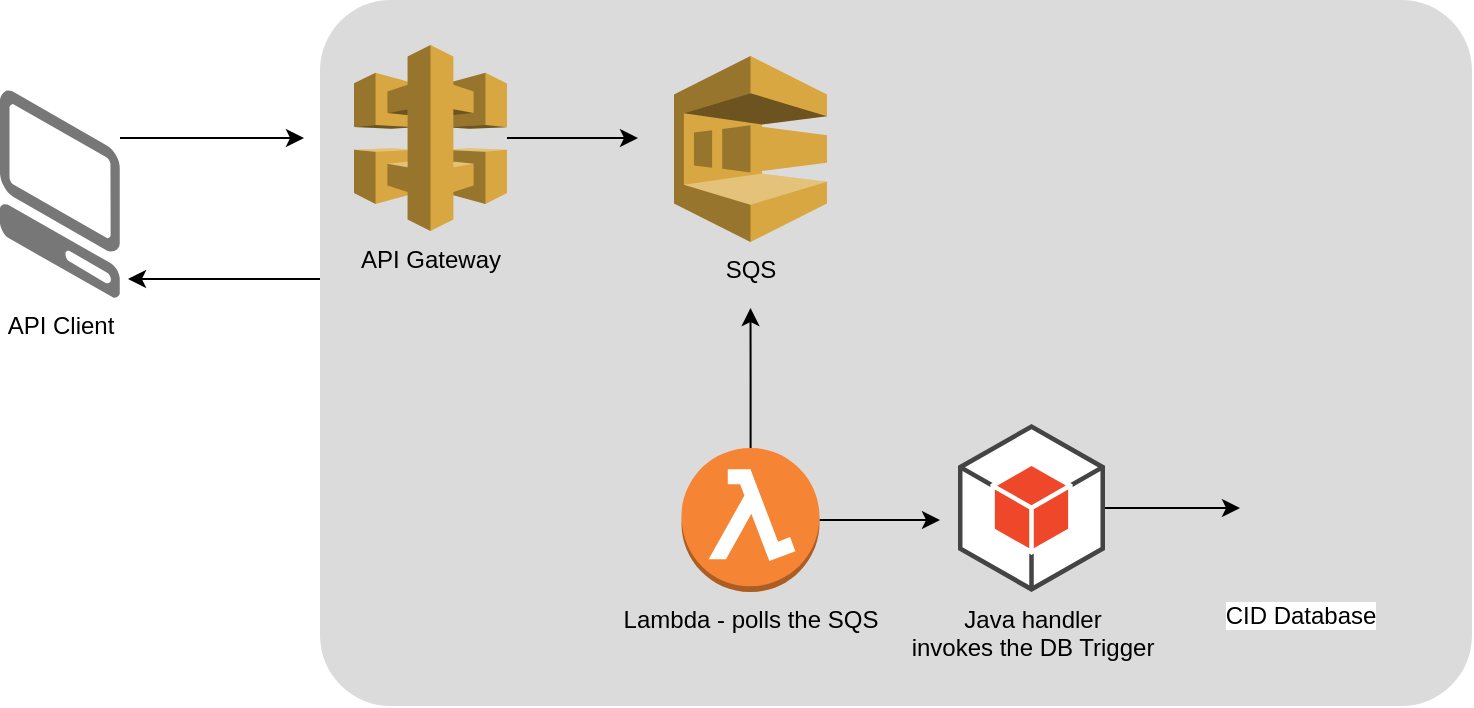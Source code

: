 <mxfile version="13.3.4" type="github">
  <diagram id="zpMAoDZokuJGrb5ff5WB" name="Page-1">
    <mxGraphModel dx="1422" dy="772" grid="0" gridSize="10" guides="1" tooltips="1" connect="1" arrows="1" fold="1" page="1" pageScale="1" pageWidth="850" pageHeight="1100" math="0" shadow="0">
      <root>
        <mxCell id="0" />
        <mxCell id="1" parent="0" />
        <mxCell id="c1I47VE9nOeZF54Ol5Ts-21" style="edgeStyle=orthogonalEdgeStyle;rounded=0;orthogonalLoop=1;jettySize=auto;html=1;" edge="1" parent="1" source="c1I47VE9nOeZF54Ol5Ts-18">
          <mxGeometry relative="1" as="geometry">
            <mxPoint x="127" y="405.5" as="targetPoint" />
            <Array as="points">
              <mxPoint x="175" y="406" />
            </Array>
          </mxGeometry>
        </mxCell>
        <mxCell id="c1I47VE9nOeZF54Ol5Ts-18" value="" style="rounded=1;arcSize=10;strokeColor=none;fillColor=#DBDBDB;" vertex="1" parent="1">
          <mxGeometry x="223" y="266" width="576" height="353" as="geometry" />
        </mxCell>
        <mxCell id="c1I47VE9nOeZF54Ol5Ts-10" value="" style="edgeStyle=orthogonalEdgeStyle;rounded=0;orthogonalLoop=1;jettySize=auto;html=1;" edge="1" parent="1" source="c1I47VE9nOeZF54Ol5Ts-1">
          <mxGeometry relative="1" as="geometry">
            <mxPoint x="215" y="335" as="targetPoint" />
            <Array as="points">
              <mxPoint x="148" y="335" />
              <mxPoint x="148" y="335" />
            </Array>
          </mxGeometry>
        </mxCell>
        <mxCell id="c1I47VE9nOeZF54Ol5Ts-1" value="API Client" style="verticalLabelPosition=bottom;html=1;verticalAlign=top;strokeWidth=1;align=center;outlineConnect=0;dashed=0;outlineConnect=0;shape=mxgraph.aws3d.client;aspect=fixed;strokeColor=none;fillColor=#777777;" vertex="1" parent="1">
          <mxGeometry x="63" y="311" width="60" height="104" as="geometry" />
        </mxCell>
        <mxCell id="c1I47VE9nOeZF54Ol5Ts-11" style="edgeStyle=orthogonalEdgeStyle;rounded=0;orthogonalLoop=1;jettySize=auto;html=1;" edge="1" parent="1" source="c1I47VE9nOeZF54Ol5Ts-3">
          <mxGeometry relative="1" as="geometry">
            <mxPoint x="382" y="335" as="targetPoint" />
          </mxGeometry>
        </mxCell>
        <mxCell id="c1I47VE9nOeZF54Ol5Ts-3" value="API Gateway" style="outlineConnect=0;dashed=0;verticalLabelPosition=bottom;verticalAlign=top;align=center;html=1;shape=mxgraph.aws3.api_gateway;fillColor=#D9A741;" vertex="1" parent="1">
          <mxGeometry x="240" y="288.5" width="76.5" height="93" as="geometry" />
        </mxCell>
        <mxCell id="c1I47VE9nOeZF54Ol5Ts-5" value="SQS" style="outlineConnect=0;dashed=0;verticalLabelPosition=bottom;verticalAlign=top;align=center;html=1;shape=mxgraph.aws3.sqs;fillColor=#D9A741;" vertex="1" parent="1">
          <mxGeometry x="400" y="294" width="76.5" height="93" as="geometry" />
        </mxCell>
        <mxCell id="c1I47VE9nOeZF54Ol5Ts-13" style="edgeStyle=orthogonalEdgeStyle;rounded=0;orthogonalLoop=1;jettySize=auto;html=1;" edge="1" parent="1" source="c1I47VE9nOeZF54Ol5Ts-6">
          <mxGeometry relative="1" as="geometry">
            <mxPoint x="438.25" y="420" as="targetPoint" />
          </mxGeometry>
        </mxCell>
        <mxCell id="c1I47VE9nOeZF54Ol5Ts-14" style="edgeStyle=orthogonalEdgeStyle;rounded=0;orthogonalLoop=1;jettySize=auto;html=1;" edge="1" parent="1" source="c1I47VE9nOeZF54Ol5Ts-6">
          <mxGeometry relative="1" as="geometry">
            <mxPoint x="533" y="526" as="targetPoint" />
          </mxGeometry>
        </mxCell>
        <mxCell id="c1I47VE9nOeZF54Ol5Ts-6" value="Lambda - polls the SQS" style="outlineConnect=0;dashed=0;verticalLabelPosition=bottom;verticalAlign=top;align=center;html=1;shape=mxgraph.aws3.lambda_function;fillColor=#F58534;" vertex="1" parent="1">
          <mxGeometry x="403.75" y="490" width="69" height="72" as="geometry" />
        </mxCell>
        <mxCell id="c1I47VE9nOeZF54Ol5Ts-17" style="edgeStyle=orthogonalEdgeStyle;rounded=0;orthogonalLoop=1;jettySize=auto;html=1;" edge="1" parent="1" source="c1I47VE9nOeZF54Ol5Ts-7">
          <mxGeometry relative="1" as="geometry">
            <mxPoint x="683" y="520" as="targetPoint" />
          </mxGeometry>
        </mxCell>
        <mxCell id="c1I47VE9nOeZF54Ol5Ts-7" value="Java handler &lt;br&gt;invokes the DB Trigger" style="outlineConnect=0;dashed=0;verticalLabelPosition=bottom;verticalAlign=top;align=center;html=1;shape=mxgraph.aws3.android;fillColor=#EE472A;" vertex="1" parent="1">
          <mxGeometry x="542" y="478" width="73.5" height="84" as="geometry" />
        </mxCell>
        <mxCell id="c1I47VE9nOeZF54Ol5Ts-8" value="CID Database" style="shape=image;html=1;verticalAlign=top;verticalLabelPosition=bottom;labelBackgroundColor=#ffffff;imageAspect=0;aspect=fixed;image=https://cdn2.iconfinder.com/data/icons/whcompare-isometric-web-hosting-servers/50/database-cache-128.png" vertex="1" parent="1">
          <mxGeometry x="671" y="477" width="83" height="83" as="geometry" />
        </mxCell>
      </root>
    </mxGraphModel>
  </diagram>
</mxfile>
